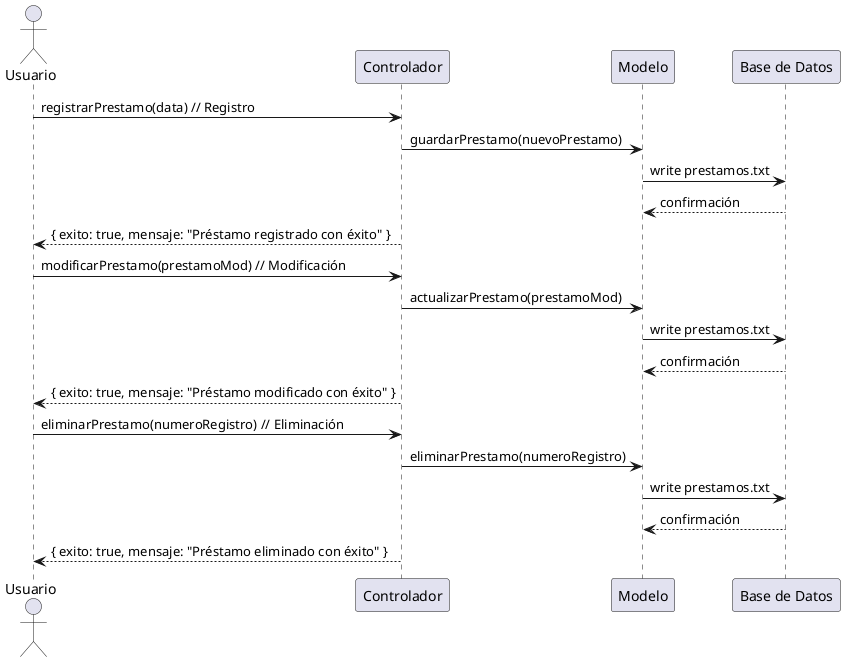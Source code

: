 @startuml
actor Usuario
participant "Controlador" as Controlador
participant "Modelo" as Modelo
participant "Base de Datos" as DB

Usuario -> Controlador: registrarPrestamo(data) // Registro
Controlador -> Modelo: guardarPrestamo(nuevoPrestamo)
Modelo -> DB: write prestamos.txt
DB --> Modelo: confirmación
Controlador --> Usuario: { exito: true, mensaje: "Préstamo registrado con éxito" }

Usuario -> Controlador: modificarPrestamo(prestamoMod) // Modificación
Controlador -> Modelo: actualizarPrestamo(prestamoMod)
Modelo -> DB: write prestamos.txt
DB --> Modelo: confirmación
Controlador --> Usuario: { exito: true, mensaje: "Préstamo modificado con éxito" }

Usuario -> Controlador: eliminarPrestamo(numeroRegistro) // Eliminación
Controlador -> Modelo: eliminarPrestamo(numeroRegistro)
Modelo -> DB: write prestamos.txt
DB --> Modelo: confirmación
Controlador --> Usuario: { exito: true, mensaje: "Préstamo eliminado con éxito" }
@enduml